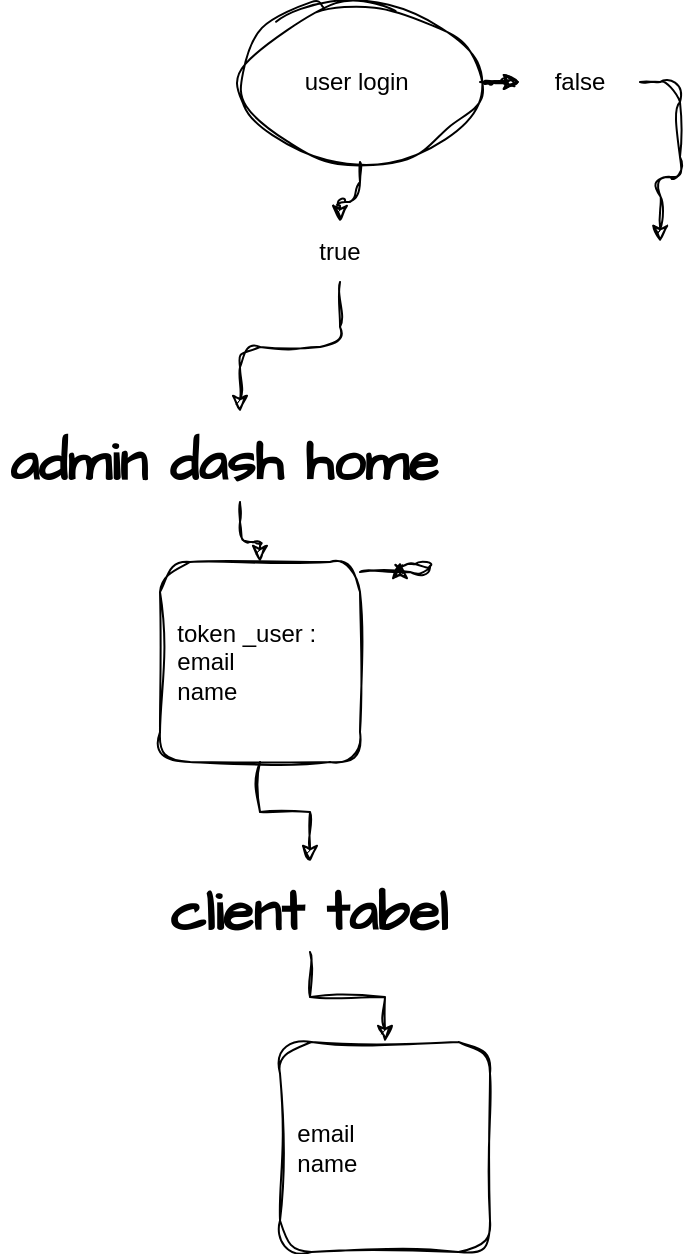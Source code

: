 <mxfile version="21.6.8" type="github">
  <diagram name="Page-1" id="sFfoceqI1ywxdXFWm-_H">
    <mxGraphModel dx="3300" dy="2013" grid="1" gridSize="15" guides="1" tooltips="1" connect="1" arrows="1" fold="1" page="1" pageScale="1" pageWidth="1700" pageHeight="1100" background="none" math="0" shadow="0">
      <root>
        <mxCell id="0" />
        <mxCell id="1" parent="0" />
        <mxCell id="EUZWt35lkv1LD6IBplJi-3" style="edgeStyle=orthogonalEdgeStyle;rounded=1;orthogonalLoop=1;jettySize=auto;html=1;labelBackgroundColor=none;fontColor=default;sketch=1;curveFitting=1;jiggle=2;" edge="1" parent="1" source="EUZWt35lkv1LD6IBplJi-6">
          <mxGeometry relative="1" as="geometry">
            <mxPoint x="400" y="260" as="targetPoint" />
          </mxGeometry>
        </mxCell>
        <mxCell id="EUZWt35lkv1LD6IBplJi-7" style="edgeStyle=orthogonalEdgeStyle;rounded=1;orthogonalLoop=1;jettySize=auto;html=1;labelBackgroundColor=none;fontColor=default;sketch=1;curveFitting=1;jiggle=2;entryX=0.5;entryY=0;entryDx=0;entryDy=0;" edge="1" parent="1" source="EUZWt35lkv1LD6IBplJi-15" target="EUZWt35lkv1LD6IBplJi-12">
          <mxGeometry relative="1" as="geometry">
            <mxPoint x="250" y="320" as="targetPoint" />
          </mxGeometry>
        </mxCell>
        <mxCell id="EUZWt35lkv1LD6IBplJi-10" style="edgeStyle=orthogonalEdgeStyle;rounded=1;orthogonalLoop=1;jettySize=auto;html=1;exitX=1;exitY=0.5;exitDx=0;exitDy=0;labelBackgroundColor=none;fontColor=default;sketch=1;curveFitting=1;jiggle=2;" edge="1" parent="1" source="EUZWt35lkv1LD6IBplJi-2" target="EUZWt35lkv1LD6IBplJi-6">
          <mxGeometry relative="1" as="geometry" />
        </mxCell>
        <mxCell id="EUZWt35lkv1LD6IBplJi-2" value="user login&amp;nbsp;" style="ellipse;whiteSpace=wrap;html=1;labelBackgroundColor=none;rounded=1;sketch=1;curveFitting=1;jiggle=2;" vertex="1" parent="1">
          <mxGeometry x="190" y="140" width="120" height="80" as="geometry" />
        </mxCell>
        <mxCell id="EUZWt35lkv1LD6IBplJi-9" value="" style="edgeStyle=orthogonalEdgeStyle;rounded=1;orthogonalLoop=1;jettySize=auto;html=1;labelBackgroundColor=none;fontColor=default;sketch=1;curveFitting=1;jiggle=2;" edge="1" parent="1" source="EUZWt35lkv1LD6IBplJi-2" target="EUZWt35lkv1LD6IBplJi-8">
          <mxGeometry relative="1" as="geometry">
            <mxPoint x="250" y="320" as="targetPoint" />
            <mxPoint x="250" y="220" as="sourcePoint" />
          </mxGeometry>
        </mxCell>
        <mxCell id="EUZWt35lkv1LD6IBplJi-8" value="true" style="text;html=1;strokeColor=none;fillColor=none;align=center;verticalAlign=middle;whiteSpace=wrap;rounded=1;labelBackgroundColor=none;sketch=1;curveFitting=1;jiggle=2;" vertex="1" parent="1">
          <mxGeometry x="210" y="250" width="60" height="30" as="geometry" />
        </mxCell>
        <mxCell id="EUZWt35lkv1LD6IBplJi-11" value="" style="edgeStyle=orthogonalEdgeStyle;rounded=1;orthogonalLoop=1;jettySize=auto;html=1;labelBackgroundColor=none;fontColor=default;sketch=1;curveFitting=1;jiggle=2;" edge="1" parent="1" source="EUZWt35lkv1LD6IBplJi-2" target="EUZWt35lkv1LD6IBplJi-6">
          <mxGeometry relative="1" as="geometry">
            <mxPoint x="400" y="260" as="targetPoint" />
            <mxPoint x="310" y="180" as="sourcePoint" />
          </mxGeometry>
        </mxCell>
        <mxCell id="EUZWt35lkv1LD6IBplJi-6" value="false" style="text;html=1;strokeColor=none;fillColor=none;align=center;verticalAlign=middle;whiteSpace=wrap;rounded=1;labelBackgroundColor=none;sketch=1;curveFitting=1;jiggle=2;" vertex="1" parent="1">
          <mxGeometry x="330" y="165" width="60" height="30" as="geometry" />
        </mxCell>
        <mxCell id="EUZWt35lkv1LD6IBplJi-13" style="edgeStyle=orthogonalEdgeStyle;rounded=1;orthogonalLoop=1;jettySize=auto;html=1;labelBackgroundColor=none;fontColor=default;sketch=1;curveFitting=1;jiggle=2;" edge="1" parent="1" source="EUZWt35lkv1LD6IBplJi-12">
          <mxGeometry relative="1" as="geometry">
            <mxPoint x="270" y="420" as="targetPoint" />
            <Array as="points">
              <mxPoint x="285" y="425" />
              <mxPoint x="285" y="421" />
            </Array>
          </mxGeometry>
        </mxCell>
        <mxCell id="EUZWt35lkv1LD6IBplJi-17" style="edgeStyle=orthogonalEdgeStyle;rounded=0;sketch=1;hachureGap=4;jiggle=2;curveFitting=1;orthogonalLoop=1;jettySize=auto;html=1;fontFamily=Architects Daughter;fontSource=https%3A%2F%2Ffonts.googleapis.com%2Fcss%3Ffamily%3DArchitects%2BDaughter;fontSize=16;entryX=0.5;entryY=0;entryDx=0;entryDy=0;" edge="1" parent="1" source="EUZWt35lkv1LD6IBplJi-19" target="EUZWt35lkv1LD6IBplJi-18">
          <mxGeometry relative="1" as="geometry">
            <mxPoint x="195" y="600" as="targetPoint" />
          </mxGeometry>
        </mxCell>
        <mxCell id="EUZWt35lkv1LD6IBplJi-12" value="&amp;nbsp; token _user :&lt;br&gt;&amp;nbsp; email&amp;nbsp;&amp;nbsp;&lt;br&gt;&amp;nbsp; name&amp;nbsp;" style="whiteSpace=wrap;html=1;aspect=fixed;rounded=1;glass=0;align=left;labelBackgroundColor=none;sketch=1;curveFitting=1;jiggle=2;" vertex="1" parent="1">
          <mxGeometry x="150" y="420" width="100" height="100" as="geometry" />
        </mxCell>
        <mxCell id="EUZWt35lkv1LD6IBplJi-16" value="" style="edgeStyle=orthogonalEdgeStyle;rounded=1;orthogonalLoop=1;jettySize=auto;html=1;labelBackgroundColor=none;fontColor=default;sketch=1;curveFitting=1;jiggle=2;entryX=0.5;entryY=0;entryDx=0;entryDy=0;" edge="1" parent="1" source="EUZWt35lkv1LD6IBplJi-8" target="EUZWt35lkv1LD6IBplJi-15">
          <mxGeometry relative="1" as="geometry">
            <mxPoint x="200" y="420" as="targetPoint" />
            <mxPoint x="240" y="280" as="sourcePoint" />
          </mxGeometry>
        </mxCell>
        <mxCell id="EUZWt35lkv1LD6IBplJi-15" value="&lt;h1 style=&quot;font-size: 28px;&quot;&gt;&lt;font style=&quot;font-size: 28px;&quot;&gt;admin dash home&amp;nbsp;&lt;/font&gt;&lt;/h1&gt;&lt;div style=&quot;font-size: 28px;&quot;&gt;&lt;br&gt;&lt;/div&gt;&lt;p&gt;&lt;br&gt;&lt;/p&gt;" style="text;html=1;strokeColor=none;fillColor=none;spacing=5;spacingTop=-20;whiteSpace=wrap;overflow=hidden;rounded=0;fontSize=20;fontFamily=Architects Daughter;" vertex="1" parent="1">
          <mxGeometry x="70" y="345" width="240" height="45" as="geometry" />
        </mxCell>
        <mxCell id="EUZWt35lkv1LD6IBplJi-18" value="&amp;nbsp; email&amp;nbsp;&amp;nbsp;&lt;br&gt;&amp;nbsp; name&amp;nbsp;" style="aspect=fixed;rounded=1;glass=0;align=left;labelBackgroundColor=none;sketch=1;curveFitting=1;jiggle=2;labelBorderColor=none;whiteSpace=wrap;html=1;fontStyle=0;horizontal=1;verticalAlign=middle;fontFamily=Helvetica;" vertex="1" parent="1">
          <mxGeometry x="210" y="660" width="105" height="105" as="geometry" />
        </mxCell>
        <mxCell id="EUZWt35lkv1LD6IBplJi-20" value="" style="edgeStyle=orthogonalEdgeStyle;rounded=0;sketch=1;hachureGap=4;jiggle=2;curveFitting=1;orthogonalLoop=1;jettySize=auto;html=1;fontFamily=Architects Daughter;fontSource=https%3A%2F%2Ffonts.googleapis.com%2Fcss%3Ffamily%3DArchitects%2BDaughter;fontSize=16;entryX=0.5;entryY=0;entryDx=0;entryDy=0;" edge="1" parent="1" source="EUZWt35lkv1LD6IBplJi-12" target="EUZWt35lkv1LD6IBplJi-19">
          <mxGeometry relative="1" as="geometry">
            <mxPoint x="275" y="660" as="targetPoint" />
            <mxPoint x="200" y="520" as="sourcePoint" />
          </mxGeometry>
        </mxCell>
        <mxCell id="EUZWt35lkv1LD6IBplJi-19" value="&lt;h1 style=&quot;font-size: 28px;&quot;&gt;client tabel&lt;/h1&gt;&lt;div&gt;&lt;br&gt;&lt;/div&gt;" style="text;html=1;strokeColor=none;fillColor=none;spacing=5;spacingTop=-20;whiteSpace=wrap;overflow=hidden;rounded=0;fontSize=20;fontFamily=Architects Daughter;" vertex="1" parent="1">
          <mxGeometry x="150" y="570" width="150" height="45" as="geometry" />
        </mxCell>
      </root>
    </mxGraphModel>
  </diagram>
</mxfile>

